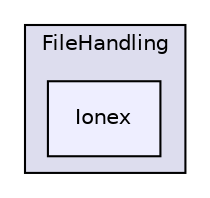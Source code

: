 digraph "Ionex" {
  compound=true
  node [ fontsize="10", fontname="Helvetica"];
  edge [ labelfontsize="10", labelfontname="Helvetica"];
  subgraph clusterdir_2409f140ca6b329e1a129f8097428273 {
    graph [ bgcolor="#ddddee", pencolor="black", label="FileHandling" fontname="Helvetica", fontsize="10", URL="dir_2409f140ca6b329e1a129f8097428273.html"]
  dir_17579728be6fb539355c1a78f3ce2e16 [shape=box, label="Ionex", style="filled", fillcolor="#eeeeff", pencolor="black", URL="dir_17579728be6fb539355c1a78f3ce2e16.html"];
  }
}
